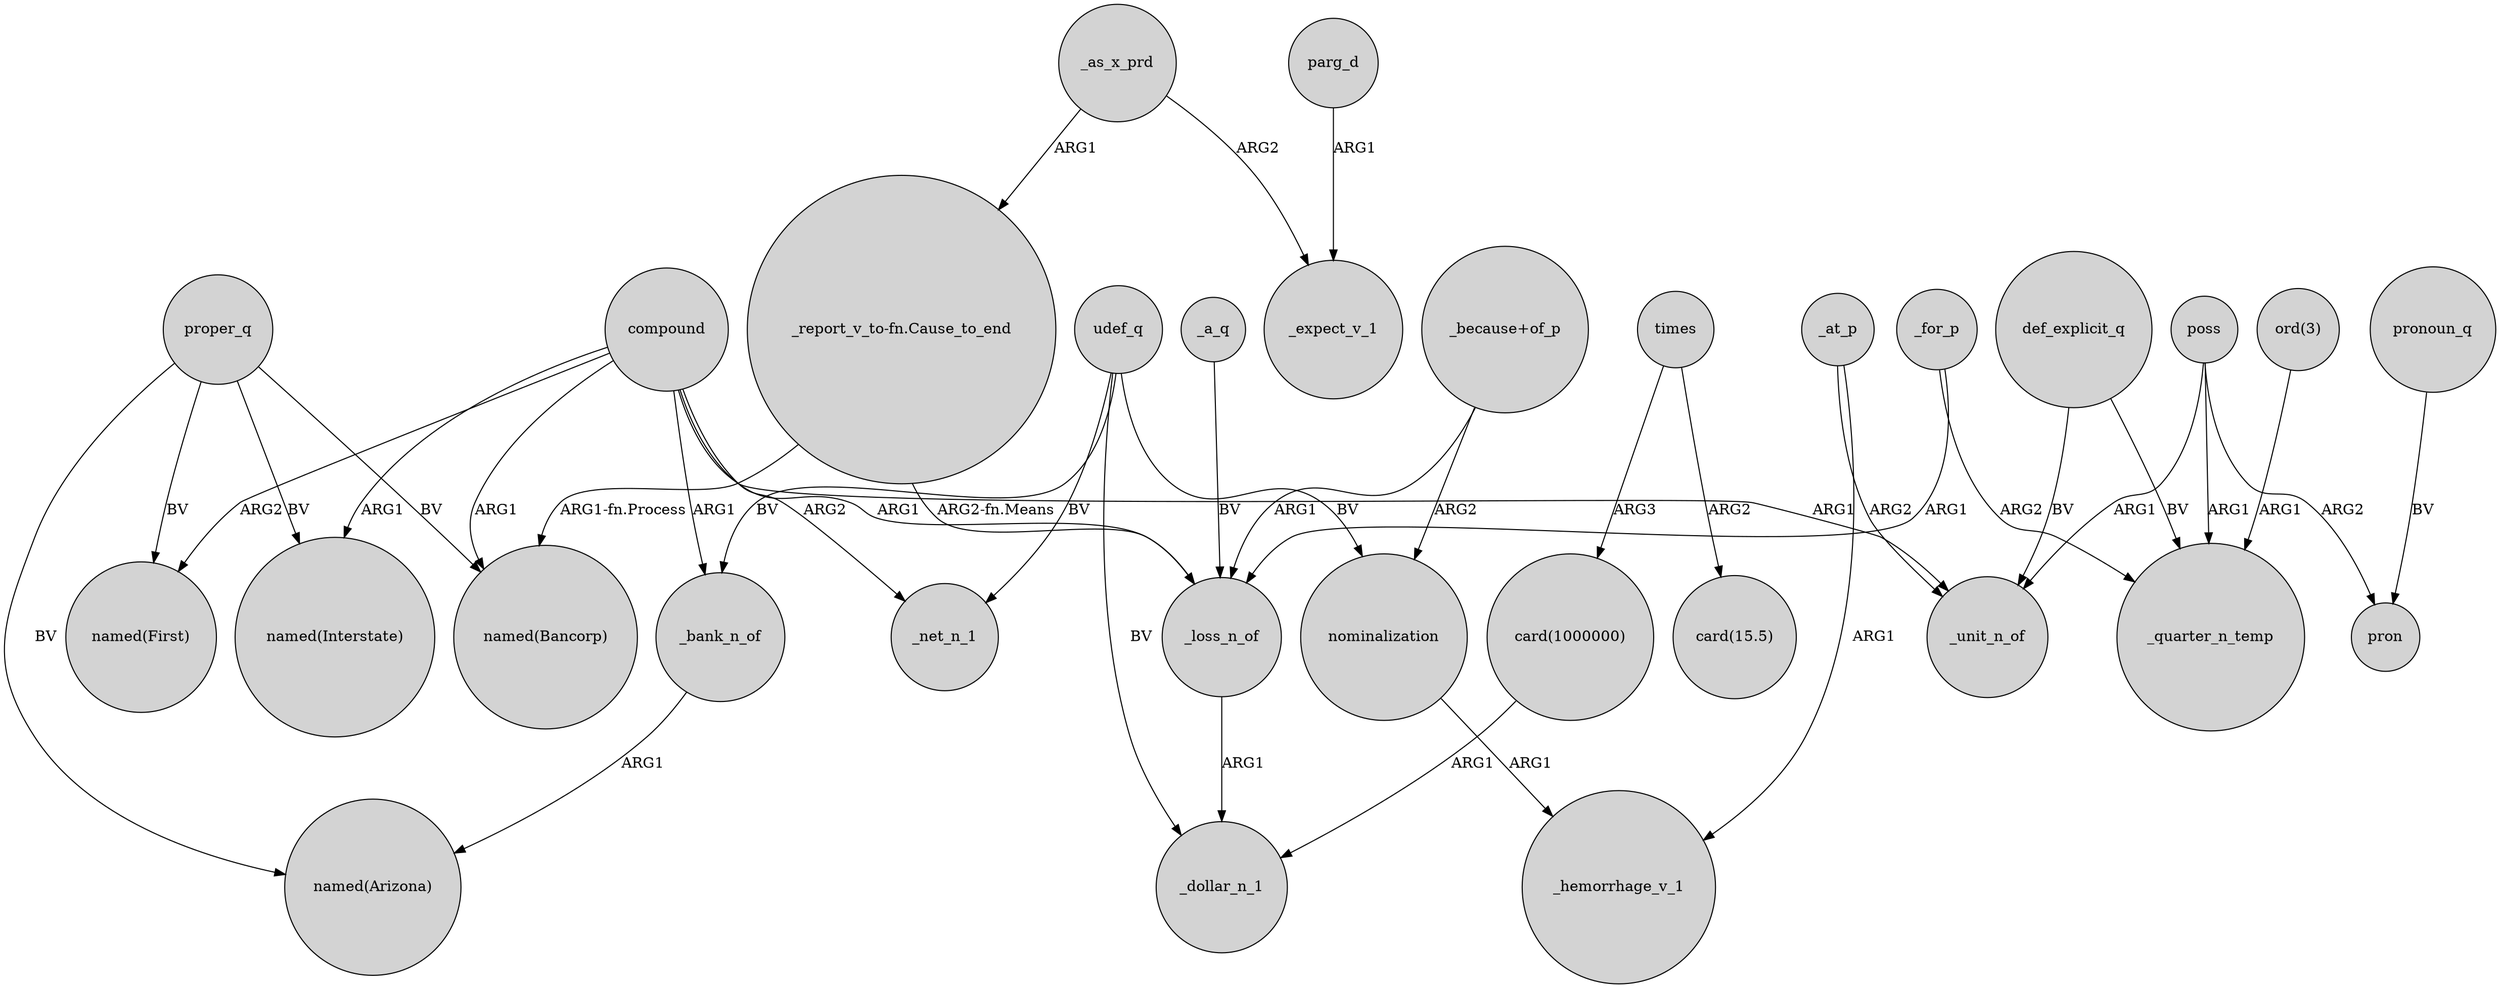 digraph {
	node [shape=circle style=filled]
	_a_q -> _loss_n_of [label=BV]
	proper_q -> "named(Interstate)" [label=BV]
	compound -> "named(Interstate)" [label=ARG1]
	proper_q -> "named(Bancorp)" [label=BV]
	proper_q -> "named(Arizona)" [label=BV]
	compound -> _net_n_1 [label=ARG2]
	"ord(3)" -> _quarter_n_temp [label=ARG1]
	_bank_n_of -> "named(Arizona)" [label=ARG1]
	_at_p -> _unit_n_of [label=ARG2]
	compound -> _bank_n_of [label=ARG1]
	_at_p -> _hemorrhage_v_1 [label=ARG1]
	compound -> "named(Bancorp)" [label=ARG1]
	_loss_n_of -> _dollar_n_1 [label=ARG1]
	udef_q -> nominalization [label=BV]
	times -> "card(1000000)" [label=ARG3]
	proper_q -> "named(First)" [label=BV]
	udef_q -> _bank_n_of [label=BV]
	"_report_v_to-fn.Cause_to_end" -> _loss_n_of [label="ARG2-fn.Means"]
	pronoun_q -> pron [label=BV]
	compound -> "named(First)" [label=ARG2]
	poss -> pron [label=ARG2]
	compound -> _loss_n_of [label=ARG1]
	def_explicit_q -> _unit_n_of [label=BV]
	"_because+of_p" -> nominalization [label=ARG2]
	_for_p -> _quarter_n_temp [label=ARG2]
	_for_p -> _loss_n_of [label=ARG1]
	parg_d -> _expect_v_1 [label=ARG1]
	udef_q -> _net_n_1 [label=BV]
	def_explicit_q -> _quarter_n_temp [label=BV]
	udef_q -> _dollar_n_1 [label=BV]
	times -> "card(15.5)" [label=ARG2]
	"card(1000000)" -> _dollar_n_1 [label=ARG1]
	_as_x_prd -> _expect_v_1 [label=ARG2]
	poss -> _quarter_n_temp [label=ARG1]
	nominalization -> _hemorrhage_v_1 [label=ARG1]
	poss -> _unit_n_of [label=ARG1]
	compound -> _unit_n_of [label=ARG1]
	_as_x_prd -> "_report_v_to-fn.Cause_to_end" [label=ARG1]
	"_report_v_to-fn.Cause_to_end" -> "named(Bancorp)" [label="ARG1-fn.Process"]
	"_because+of_p" -> _loss_n_of [label=ARG1]
}
